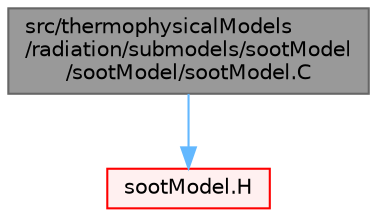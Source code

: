 digraph "src/thermophysicalModels/radiation/submodels/sootModel/sootModel/sootModel.C"
{
 // LATEX_PDF_SIZE
  bgcolor="transparent";
  edge [fontname=Helvetica,fontsize=10,labelfontname=Helvetica,labelfontsize=10];
  node [fontname=Helvetica,fontsize=10,shape=box,height=0.2,width=0.4];
  Node1 [id="Node000001",label="src/thermophysicalModels\l/radiation/submodels/sootModel\l/sootModel/sootModel.C",height=0.2,width=0.4,color="gray40", fillcolor="grey60", style="filled", fontcolor="black",tooltip=" "];
  Node1 -> Node2 [id="edge1_Node000001_Node000002",color="steelblue1",style="solid",tooltip=" "];
  Node2 [id="Node000002",label="sootModel.H",height=0.2,width=0.4,color="red", fillcolor="#FFF0F0", style="filled",URL="$sootModel_8H.html",tooltip=" "];
}
